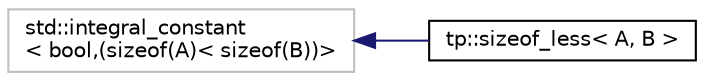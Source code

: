 digraph "Graphical Class Hierarchy"
{
 // LATEX_PDF_SIZE
  edge [fontname="Helvetica",fontsize="10",labelfontname="Helvetica",labelfontsize="10"];
  node [fontname="Helvetica",fontsize="10",shape=record];
  rankdir="LR";
  Node40 [label="std::integral_constant\l\< bool,(sizeof(A)\< sizeof(B))\>",height=0.2,width=0.4,color="grey75", fillcolor="white", style="filled",tooltip=" "];
  Node40 -> Node0 [dir="back",color="midnightblue",fontsize="10",style="solid",fontname="Helvetica"];
  Node0 [label="tp::sizeof_less\< A, B \>",height=0.2,width=0.4,color="black", fillcolor="white", style="filled",URL="$structtp_1_1sizeof__less.html",tooltip=" "];
}
